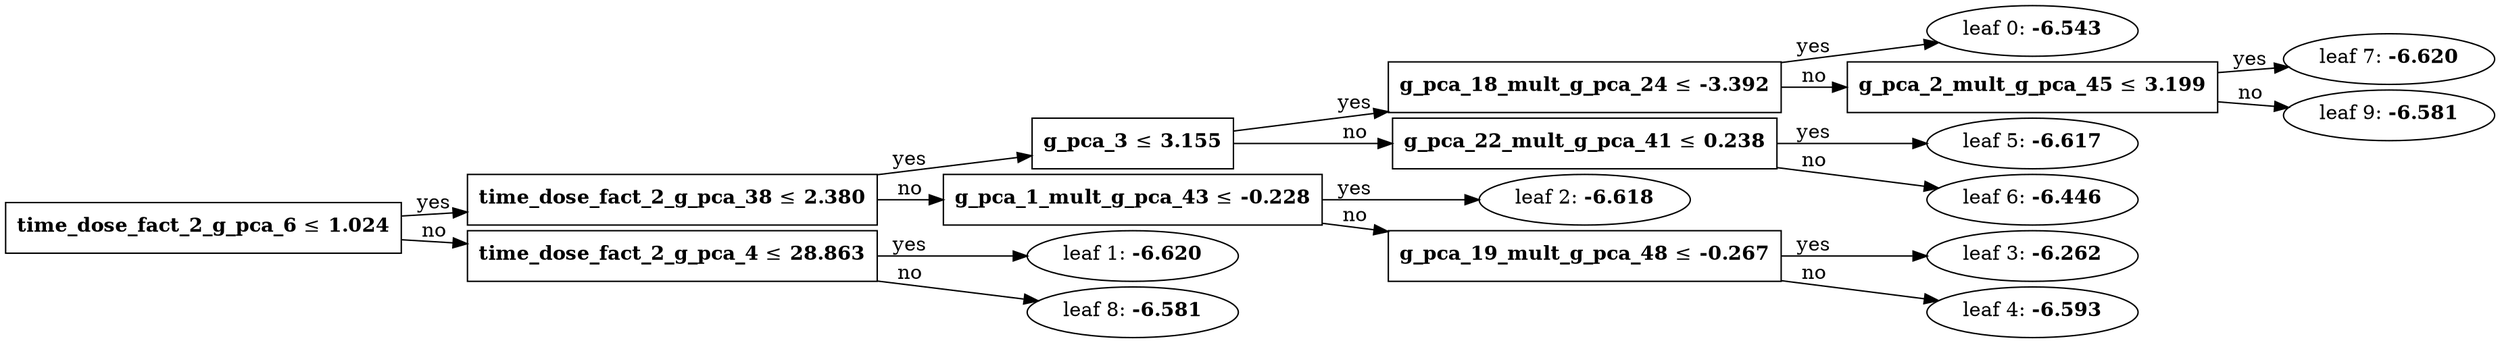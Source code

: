 digraph log_loss_num_leaves_with_pca_aux_50_10_dose_time_Xi_Xj {
	graph [nodesep=0.05 rankdir=LR ranksep=0.3]
	split0 [label=<<B>time_dose_fact_2_g_pca_6</B> &#8804; <B>1.024</B>> fillcolor=white shape=rectangle style=""]
	split1 [label=<<B>time_dose_fact_2_g_pca_38</B> &#8804; <B>2.380</B>> fillcolor=white shape=rectangle style=""]
	split4 [label=<<B>g_pca_3</B> &#8804; <B>3.155</B>> fillcolor=white shape=rectangle style=""]
	split6 [label=<<B>g_pca_18_mult_g_pca_24</B> &#8804; <B>-3.392</B>> fillcolor=white shape=rectangle style=""]
	leaf0 [label=<leaf 0: <B>-6.543</B>>]
	split6 -> leaf0 [label=yes]
	split8 [label=<<B>g_pca_2_mult_g_pca_45</B> &#8804; <B>3.199</B>> fillcolor=white shape=rectangle style=""]
	leaf7 [label=<leaf 7: <B>-6.620</B>>]
	split8 -> leaf7 [label=yes]
	leaf9 [label=<leaf 9: <B>-6.581</B>>]
	split8 -> leaf9 [label=no]
	split6 -> split8 [label=no]
	split4 -> split6 [label=yes]
	split5 [label=<<B>g_pca_22_mult_g_pca_41</B> &#8804; <B>0.238</B>> fillcolor=white shape=rectangle style=""]
	leaf5 [label=<leaf 5: <B>-6.617</B>>]
	split5 -> leaf5 [label=yes]
	leaf6 [label=<leaf 6: <B>-6.446</B>>]
	split5 -> leaf6 [label=no]
	split4 -> split5 [label=no]
	split1 -> split4 [label=yes]
	split2 [label=<<B>g_pca_1_mult_g_pca_43</B> &#8804; <B>-0.228</B>> fillcolor=white shape=rectangle style=""]
	leaf2 [label=<leaf 2: <B>-6.618</B>>]
	split2 -> leaf2 [label=yes]
	split3 [label=<<B>g_pca_19_mult_g_pca_48</B> &#8804; <B>-0.267</B>> fillcolor=white shape=rectangle style=""]
	leaf3 [label=<leaf 3: <B>-6.262</B>>]
	split3 -> leaf3 [label=yes]
	leaf4 [label=<leaf 4: <B>-6.593</B>>]
	split3 -> leaf4 [label=no]
	split2 -> split3 [label=no]
	split1 -> split2 [label=no]
	split0 -> split1 [label=yes]
	split7 [label=<<B>time_dose_fact_2_g_pca_4</B> &#8804; <B>28.863</B>> fillcolor=white shape=rectangle style=""]
	leaf1 [label=<leaf 1: <B>-6.620</B>>]
	split7 -> leaf1 [label=yes]
	leaf8 [label=<leaf 8: <B>-6.581</B>>]
	split7 -> leaf8 [label=no]
	split0 -> split7 [label=no]
}
